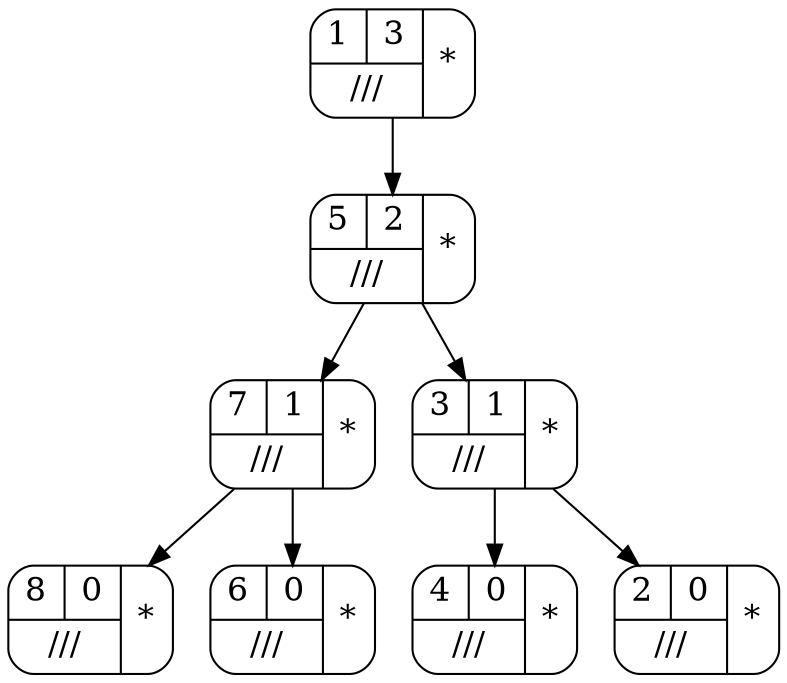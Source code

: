 digraph ll {

	node [shape=Mrecord, fontsize=16];
	rankdir=TB;
	node1_3 [label="{ { { <data>1 } | <grado> 3 } | <ref> ///  } | <actual>  * " ]; 
	node5_2 [label="{ { { <data>5 } | <grado> 2 } | <ref> ///  } | <actual>  * " ]; 
	node1_3 -> node5_2;

	node5_2 [label="{ { { <data>5 } | <grado> 2 } | <ref> ///  } | <actual>  * " ]; 
	node7_1 [label="{ { { <data>7 } | <grado> 1 } | <ref> ///  } | <actual>  * " ]; 
	node5_2 -> node7_1;

	node7_1 [label="{ { { <data>7 } | <grado> 1 } | <ref> ///  } | <actual>  * " ]; 
	node8_0 [label="{ { { <data>8 } | <grado> 0 } | <ref> ///  } | <actual>  * " ]; 
	node7_1 -> node8_0;

	node7_1 [label="{ { { <data>7 } | <grado> 1 } | <ref> ///  } | <actual>  * " ]; 
	node6_0 [label="{ { { <data>6 } | <grado> 0 } | <ref> ///  } | <actual>  * " ]; 
	node7_1 -> node6_0;

	node5_2 [label="{ { { <data>5 } | <grado> 2 } | <ref> ///  } | <actual>  * " ]; 
	node3_1 [label="{ { { <data>3 } | <grado> 1 } | <ref> ///  } | <actual>  * " ]; 
	node5_2 -> node3_1;

	node3_1 [label="{ { { <data>3 } | <grado> 1 } | <ref> ///  } | <actual>  * " ]; 
	node4_0 [label="{ { { <data>4 } | <grado> 0 } | <ref> ///  } | <actual>  * " ]; 
	node3_1 -> node4_0;

	node3_1 [label="{ { { <data>3 } | <grado> 1 } | <ref> ///  } | <actual>  * " ]; 
	node2_0 [label="{ { { <data>2 } | <grado> 0 } | <ref> ///  } | <actual>  * " ]; 
	node3_1 -> node2_0;


}
